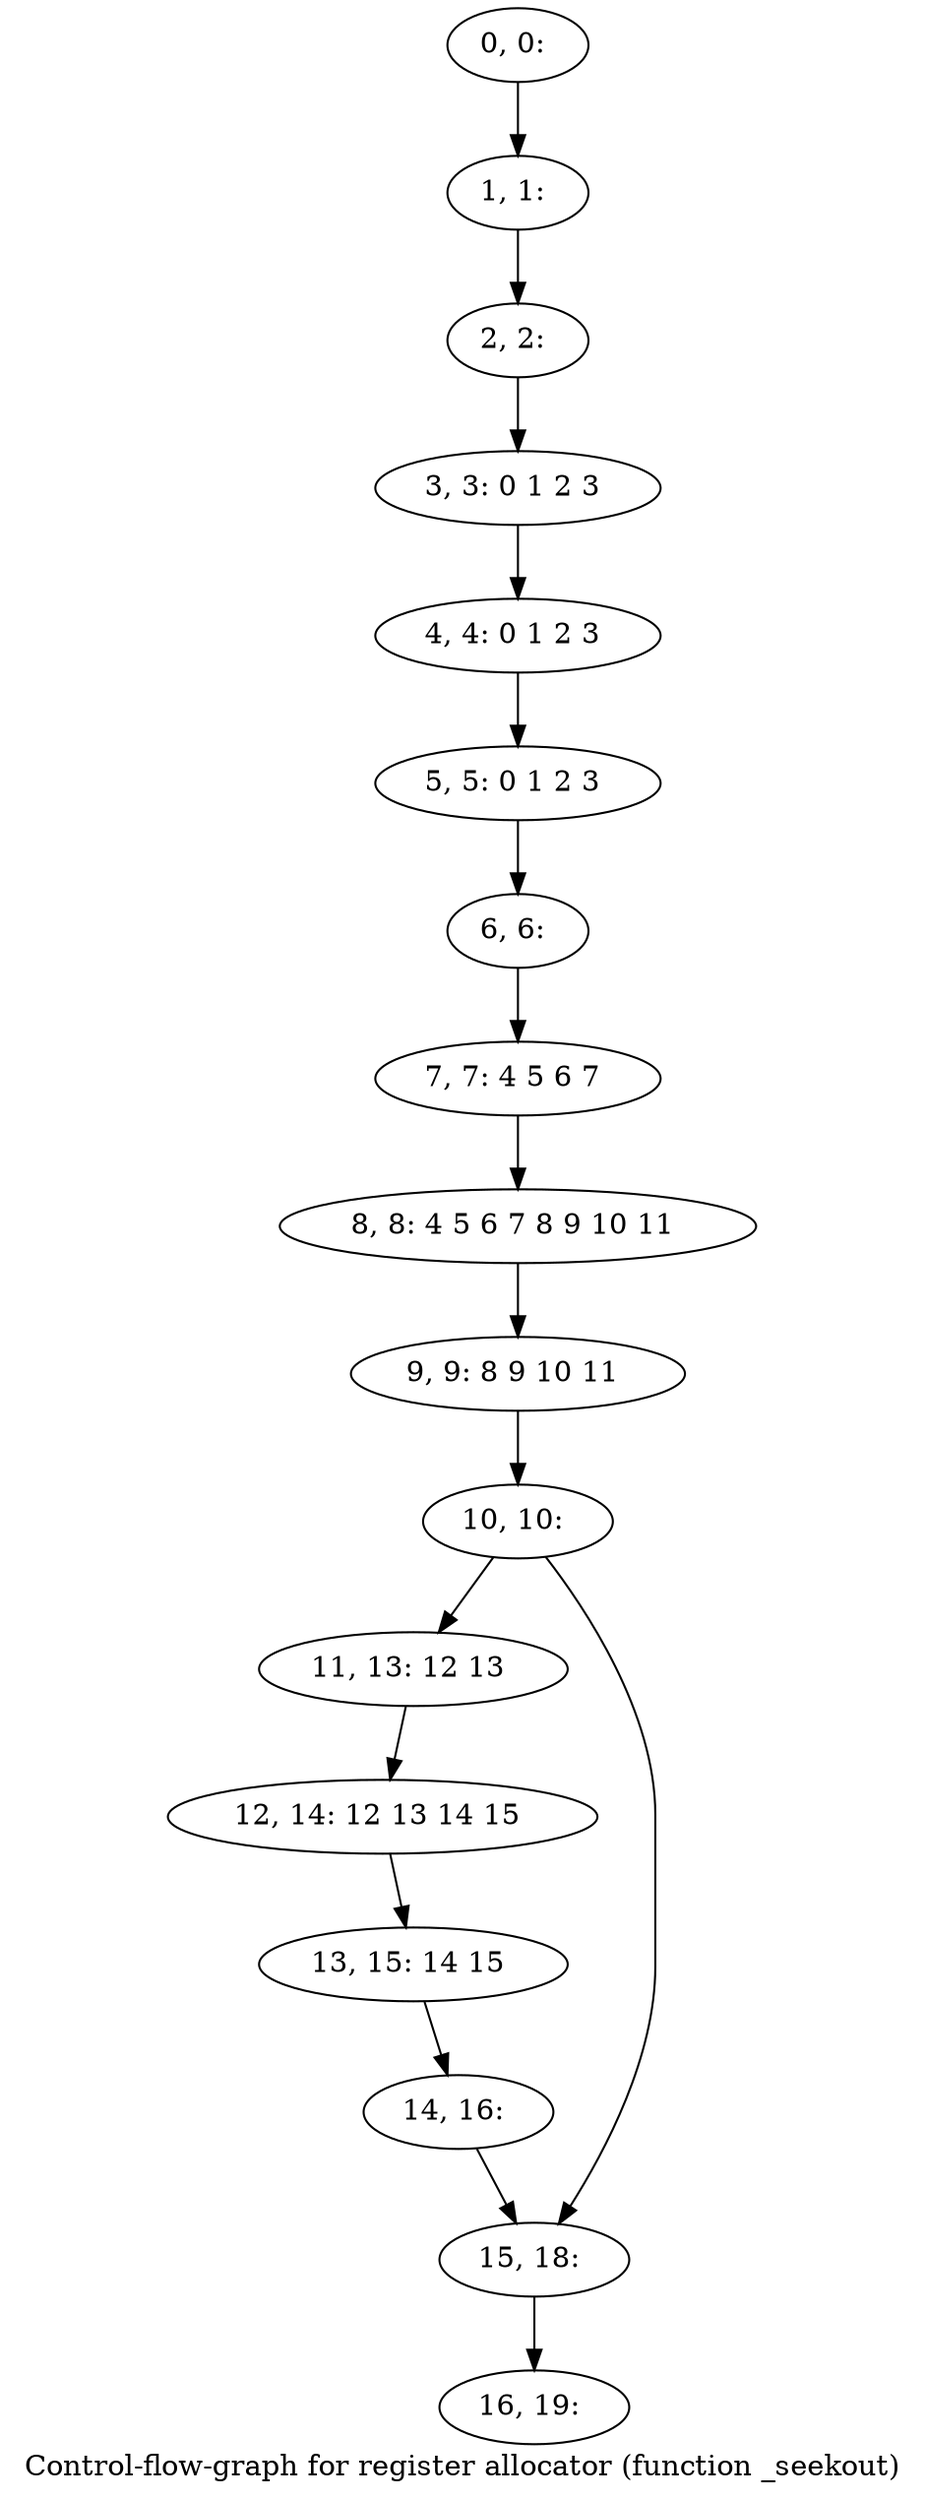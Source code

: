 digraph G {
graph [label="Control-flow-graph for register allocator (function _seekout)"]
0[label="0, 0: "];
1[label="1, 1: "];
2[label="2, 2: "];
3[label="3, 3: 0 1 2 3 "];
4[label="4, 4: 0 1 2 3 "];
5[label="5, 5: 0 1 2 3 "];
6[label="6, 6: "];
7[label="7, 7: 4 5 6 7 "];
8[label="8, 8: 4 5 6 7 8 9 10 11 "];
9[label="9, 9: 8 9 10 11 "];
10[label="10, 10: "];
11[label="11, 13: 12 13 "];
12[label="12, 14: 12 13 14 15 "];
13[label="13, 15: 14 15 "];
14[label="14, 16: "];
15[label="15, 18: "];
16[label="16, 19: "];
0->1 ;
1->2 ;
2->3 ;
3->4 ;
4->5 ;
5->6 ;
6->7 ;
7->8 ;
8->9 ;
9->10 ;
10->11 ;
10->15 ;
11->12 ;
12->13 ;
13->14 ;
14->15 ;
15->16 ;
}
